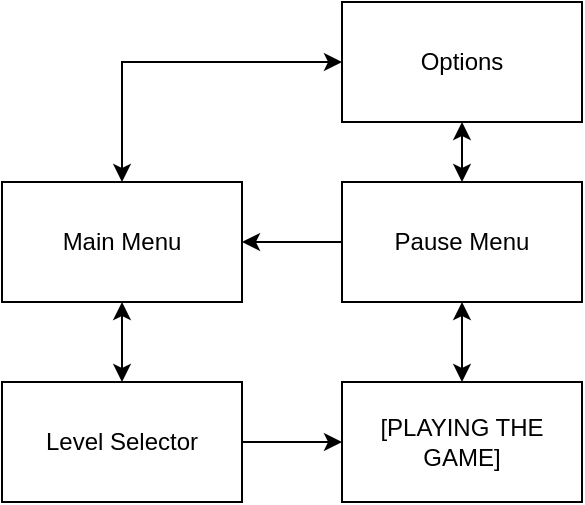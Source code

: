 <mxfile version="20.0.0" type="github">
  <diagram id="mka3S7IFxrEIThBtXexo" name="Page-1">
    <mxGraphModel dx="741" dy="739" grid="1" gridSize="10" guides="1" tooltips="1" connect="1" arrows="1" fold="1" page="1" pageScale="1" pageWidth="827" pageHeight="1169" math="0" shadow="0">
      <root>
        <mxCell id="0" />
        <mxCell id="1" parent="0" />
        <mxCell id="Fx-AXYcMBqd1Iruci4sI-7" style="edgeStyle=orthogonalEdgeStyle;rounded=0;orthogonalLoop=1;jettySize=auto;html=1;entryX=0.5;entryY=0;entryDx=0;entryDy=0;startArrow=classic;startFill=1;" edge="1" parent="1" source="Fx-AXYcMBqd1Iruci4sI-1" target="Fx-AXYcMBqd1Iruci4sI-3">
          <mxGeometry relative="1" as="geometry" />
        </mxCell>
        <mxCell id="Fx-AXYcMBqd1Iruci4sI-1" value="Main Menu" style="rounded=0;whiteSpace=wrap;html=1;" vertex="1" parent="1">
          <mxGeometry x="170" y="180" width="120" height="60" as="geometry" />
        </mxCell>
        <mxCell id="Fx-AXYcMBqd1Iruci4sI-12" style="edgeStyle=orthogonalEdgeStyle;rounded=0;orthogonalLoop=1;jettySize=auto;html=1;entryX=0.5;entryY=0;entryDx=0;entryDy=0;startArrow=classic;startFill=1;" edge="1" parent="1" source="Fx-AXYcMBqd1Iruci4sI-2" target="Fx-AXYcMBqd1Iruci4sI-1">
          <mxGeometry relative="1" as="geometry" />
        </mxCell>
        <mxCell id="Fx-AXYcMBqd1Iruci4sI-2" value="Options" style="rounded=0;whiteSpace=wrap;html=1;" vertex="1" parent="1">
          <mxGeometry x="340" y="90" width="120" height="60" as="geometry" />
        </mxCell>
        <mxCell id="Fx-AXYcMBqd1Iruci4sI-8" style="edgeStyle=orthogonalEdgeStyle;rounded=0;orthogonalLoop=1;jettySize=auto;html=1;entryX=0;entryY=0.5;entryDx=0;entryDy=0;" edge="1" parent="1" source="Fx-AXYcMBqd1Iruci4sI-3" target="Fx-AXYcMBqd1Iruci4sI-5">
          <mxGeometry relative="1" as="geometry" />
        </mxCell>
        <mxCell id="Fx-AXYcMBqd1Iruci4sI-3" value="Level Selector" style="rounded=0;whiteSpace=wrap;html=1;" vertex="1" parent="1">
          <mxGeometry x="170" y="280" width="120" height="60" as="geometry" />
        </mxCell>
        <mxCell id="Fx-AXYcMBqd1Iruci4sI-11" style="edgeStyle=orthogonalEdgeStyle;rounded=0;orthogonalLoop=1;jettySize=auto;html=1;entryX=0.5;entryY=1;entryDx=0;entryDy=0;startArrow=classic;startFill=1;" edge="1" parent="1" source="Fx-AXYcMBqd1Iruci4sI-4" target="Fx-AXYcMBqd1Iruci4sI-2">
          <mxGeometry relative="1" as="geometry" />
        </mxCell>
        <mxCell id="Fx-AXYcMBqd1Iruci4sI-13" style="edgeStyle=orthogonalEdgeStyle;rounded=0;orthogonalLoop=1;jettySize=auto;html=1;startArrow=none;startFill=0;" edge="1" parent="1" source="Fx-AXYcMBqd1Iruci4sI-4" target="Fx-AXYcMBqd1Iruci4sI-1">
          <mxGeometry relative="1" as="geometry" />
        </mxCell>
        <mxCell id="Fx-AXYcMBqd1Iruci4sI-4" value="Pause Menu" style="rounded=0;whiteSpace=wrap;html=1;" vertex="1" parent="1">
          <mxGeometry x="340" y="180" width="120" height="60" as="geometry" />
        </mxCell>
        <mxCell id="Fx-AXYcMBqd1Iruci4sI-10" style="edgeStyle=orthogonalEdgeStyle;rounded=0;orthogonalLoop=1;jettySize=auto;html=1;startArrow=classic;startFill=1;" edge="1" parent="1" source="Fx-AXYcMBqd1Iruci4sI-5" target="Fx-AXYcMBqd1Iruci4sI-4">
          <mxGeometry relative="1" as="geometry" />
        </mxCell>
        <mxCell id="Fx-AXYcMBqd1Iruci4sI-5" value="[PLAYING THE GAME]" style="rounded=0;whiteSpace=wrap;html=1;" vertex="1" parent="1">
          <mxGeometry x="340" y="280" width="120" height="60" as="geometry" />
        </mxCell>
      </root>
    </mxGraphModel>
  </diagram>
</mxfile>
